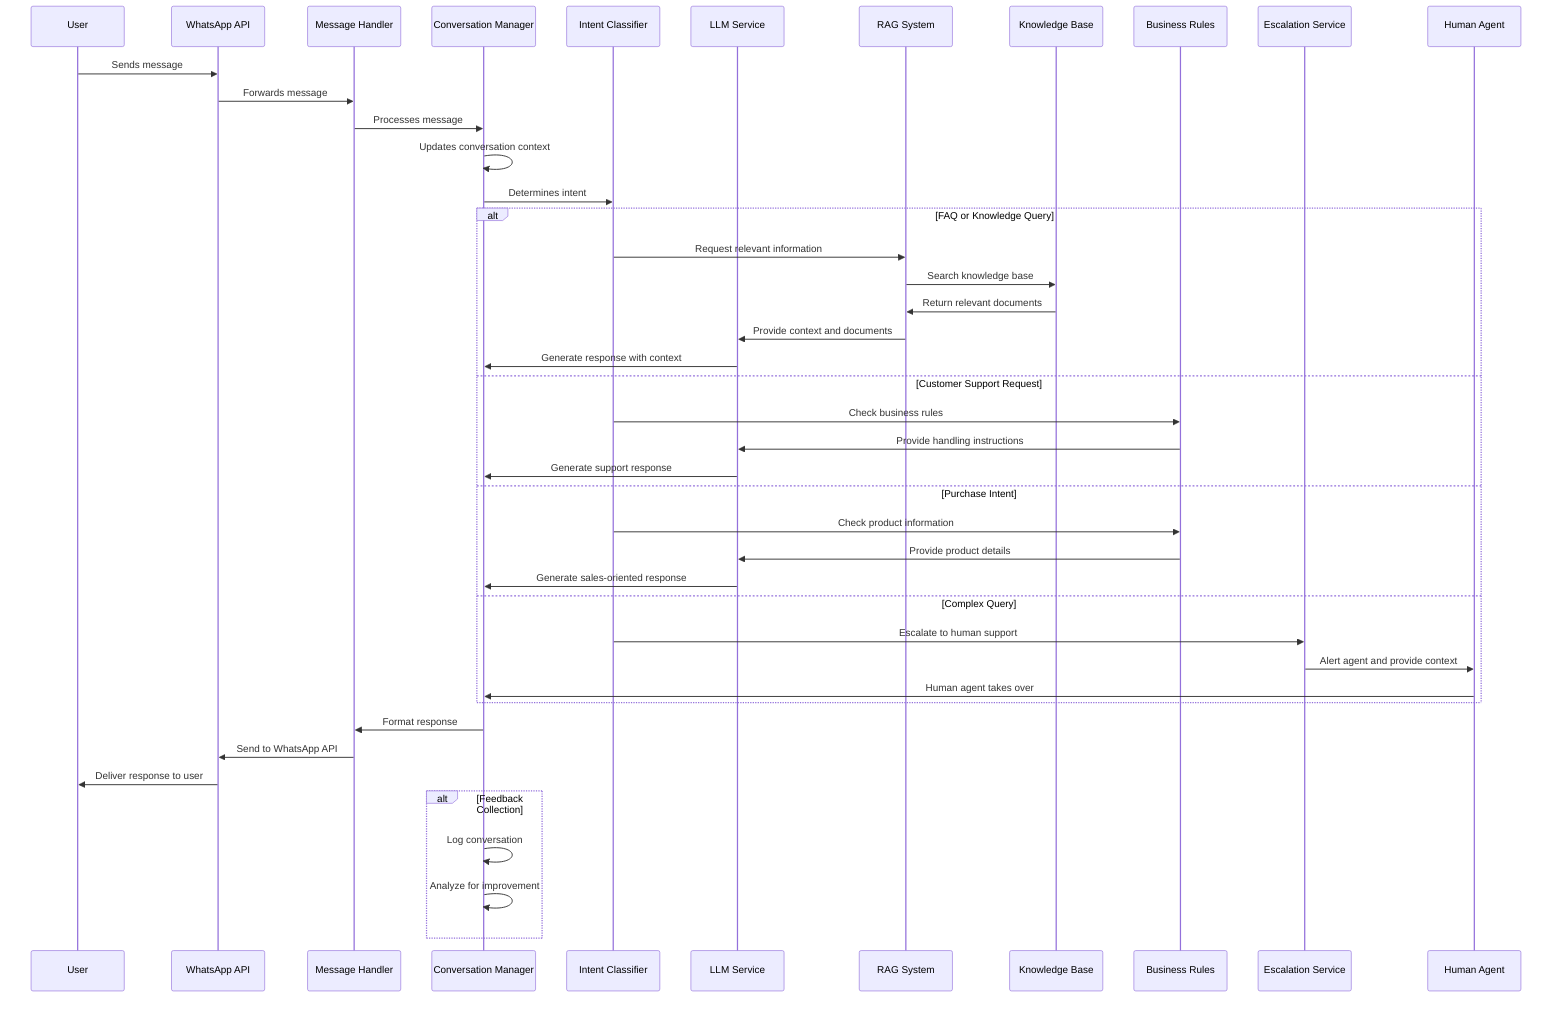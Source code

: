 sequenceDiagram
    participant U as User
    participant W as WhatsApp API
    participant M as Message Handler
    participant C as Conversation Manager
    participant I as Intent Classifier
    participant L as LLM Service
    participant R as RAG System
    participant K as Knowledge Base
    participant B as Business Rules
    participant E as Escalation Service
    participant A as Human Agent

    U->>W: Sends message
    W->>M: Forwards message
    M->>C: Processes message
    C->>C: Updates conversation context
    C->>I: Determines intent
    
    alt FAQ or Knowledge Query
        I->>R: Request relevant information
        R->>K: Search knowledge base
        K->>R: Return relevant documents
        R->>L: Provide context and documents
        L->>C: Generate response with context
    else Customer Support Request
        I->>B: Check business rules
        B->>L: Provide handling instructions
        L->>C: Generate support response
    else Purchase Intent
        I->>B: Check product information
        B->>L: Provide product details
        L->>C: Generate sales-oriented response
    else Complex Query
        I->>E: Escalate to human support
        E->>A: Alert agent and provide context
        A->>C: Human agent takes over
    end
    
    C->>M: Format response
    M->>W: Send to WhatsApp API
    W->>U: Deliver response to user
    
    alt Feedback Collection
        C->>C: Log conversation
        C->>C: Analyze for improvement
    end